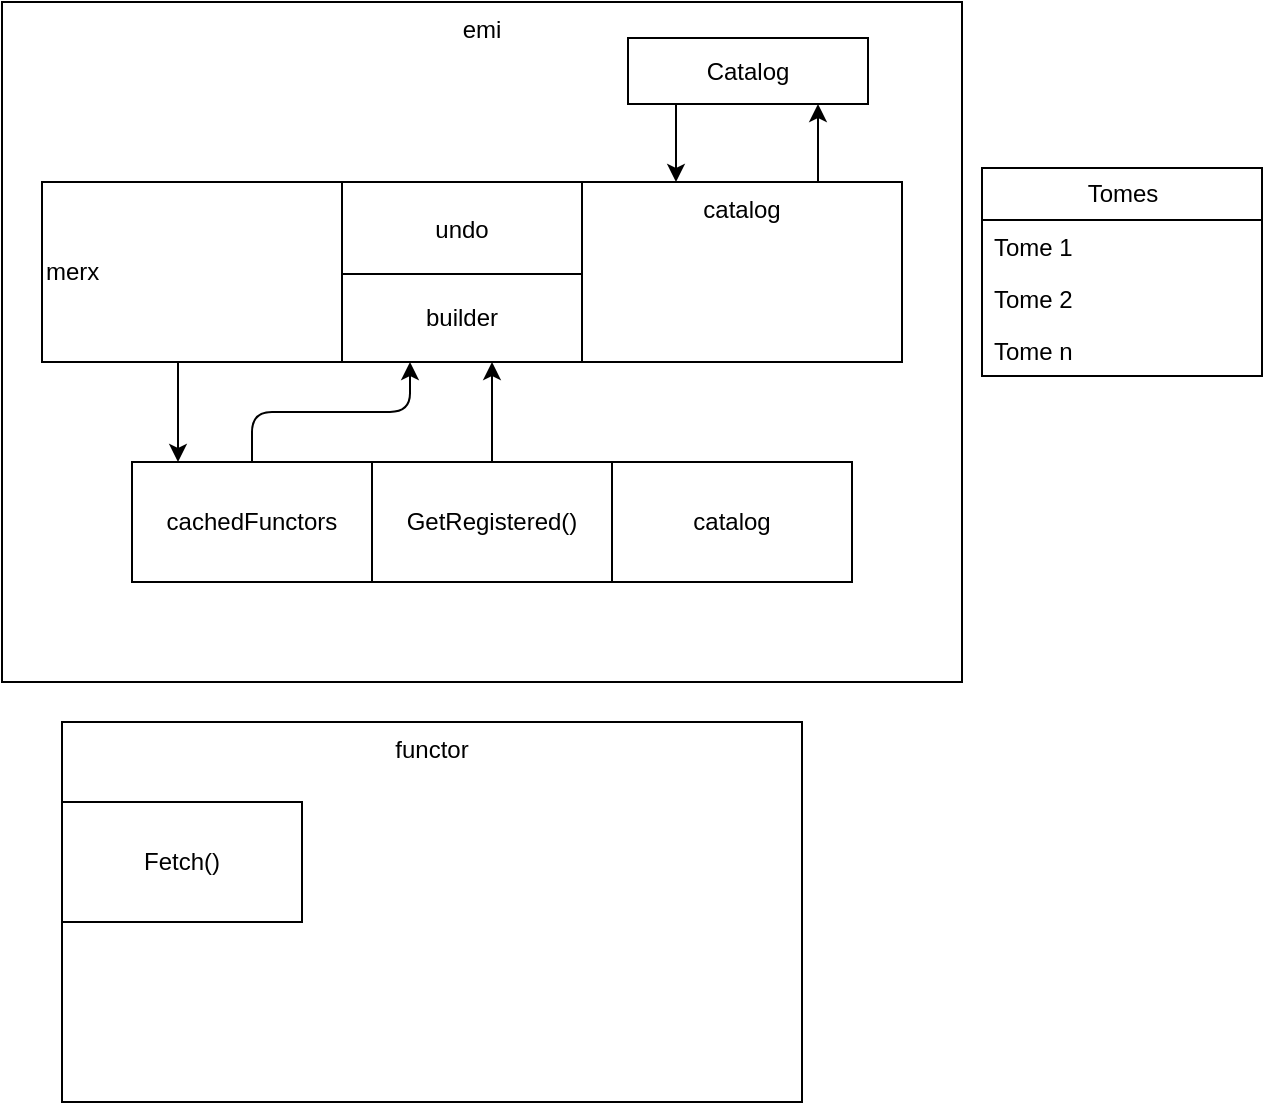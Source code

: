 <mxfile>
    <diagram id="ePoenWxwy2f1WUay4UPw" name="Page-1">
        <mxGraphModel dx="726" dy="773" grid="1" gridSize="10" guides="1" tooltips="1" connect="1" arrows="1" fold="1" page="1" pageScale="1" pageWidth="850" pageHeight="1100" math="0" shadow="0">
            <root>
                <mxCell id="0"/>
                <mxCell id="1" parent="0"/>
                <mxCell id="2" value="emi" style="rounded=0;whiteSpace=wrap;html=1;verticalAlign=top;" vertex="1" parent="1">
                    <mxGeometry x="190" y="70" width="480" height="340" as="geometry"/>
                </mxCell>
                <mxCell id="28" style="edgeStyle=orthogonalEdgeStyle;jumpStyle=arc;html=1;startArrow=none;startFill=0;endArrow=classic;endFill=1;" edge="1" parent="1" source="3" target="6">
                    <mxGeometry relative="1" as="geometry">
                        <Array as="points">
                            <mxPoint x="278" y="253"/>
                            <mxPoint x="278" y="253"/>
                        </Array>
                    </mxGeometry>
                </mxCell>
                <mxCell id="3" value="merx" style="rounded=0;whiteSpace=wrap;html=1;verticalAlign=middle;align=left;" vertex="1" parent="1">
                    <mxGeometry x="210" y="160" width="430" height="90" as="geometry"/>
                </mxCell>
                <mxCell id="6" value="cachedFunctors" style="rounded=0;whiteSpace=wrap;html=1;" vertex="1" parent="1">
                    <mxGeometry x="255" y="300" width="120" height="60" as="geometry"/>
                </mxCell>
                <mxCell id="11" value="Tomes" style="swimlane;fontStyle=0;childLayout=stackLayout;horizontal=1;startSize=26;fillColor=none;horizontalStack=0;resizeParent=1;resizeParentMax=0;resizeLast=0;collapsible=1;marginBottom=0;html=1;" vertex="1" parent="1">
                    <mxGeometry x="680" y="153" width="140" height="104" as="geometry"/>
                </mxCell>
                <mxCell id="12" value="Tome 1" style="text;strokeColor=none;fillColor=none;align=left;verticalAlign=top;spacingLeft=4;spacingRight=4;overflow=hidden;rotatable=0;points=[[0,0.5],[1,0.5]];portConstraint=eastwest;whiteSpace=wrap;html=1;" vertex="1" parent="11">
                    <mxGeometry y="26" width="140" height="26" as="geometry"/>
                </mxCell>
                <mxCell id="13" value="Tome 2" style="text;strokeColor=none;fillColor=none;align=left;verticalAlign=top;spacingLeft=4;spacingRight=4;overflow=hidden;rotatable=0;points=[[0,0.5],[1,0.5]];portConstraint=eastwest;whiteSpace=wrap;html=1;" vertex="1" parent="11">
                    <mxGeometry y="52" width="140" height="26" as="geometry"/>
                </mxCell>
                <mxCell id="14" value="Tome n" style="text;strokeColor=none;fillColor=none;align=left;verticalAlign=top;spacingLeft=4;spacingRight=4;overflow=hidden;rotatable=0;points=[[0,0.5],[1,0.5]];portConstraint=eastwest;whiteSpace=wrap;html=1;" vertex="1" parent="11">
                    <mxGeometry y="78" width="140" height="26" as="geometry"/>
                </mxCell>
                <mxCell id="15" value="undo" style="rounded=0;whiteSpace=wrap;html=1;" vertex="1" parent="1">
                    <mxGeometry x="360" y="160" width="120" height="47" as="geometry"/>
                </mxCell>
                <mxCell id="16" value="builder" style="rounded=0;whiteSpace=wrap;html=1;" vertex="1" parent="1">
                    <mxGeometry x="360" y="206" width="120" height="44" as="geometry"/>
                </mxCell>
                <mxCell id="20" value="" style="endArrow=none;html=1;edgeStyle=orthogonalEdgeStyle;jumpStyle=arc;startArrow=classic;startFill=1;endFill=0;" edge="1" parent="1" source="16" target="6">
                    <mxGeometry width="50" height="50" relative="1" as="geometry">
                        <mxPoint x="420" y="320" as="sourcePoint"/>
                        <mxPoint x="470" y="270" as="targetPoint"/>
                        <Array as="points">
                            <mxPoint x="394" y="275"/>
                            <mxPoint x="315" y="275"/>
                        </Array>
                    </mxGeometry>
                </mxCell>
                <mxCell id="25" style="edgeStyle=orthogonalEdgeStyle;html=1;endArrow=none;startArrow=classic;startFill=1;endFill=0;" edge="1" parent="1" source="16" target="21">
                    <mxGeometry relative="1" as="geometry">
                        <Array as="points">
                            <mxPoint x="435" y="264"/>
                            <mxPoint x="435" y="264"/>
                        </Array>
                        <mxPoint x="420" y="250" as="sourcePoint"/>
                    </mxGeometry>
                </mxCell>
                <mxCell id="21" value="GetRegistered()" style="rounded=0;whiteSpace=wrap;html=1;" vertex="1" parent="1">
                    <mxGeometry x="375" y="300" width="120" height="60" as="geometry"/>
                </mxCell>
                <mxCell id="29" value="catalog" style="rounded=0;whiteSpace=wrap;html=1;" vertex="1" parent="1">
                    <mxGeometry x="495" y="300" width="120" height="60" as="geometry"/>
                </mxCell>
                <mxCell id="32" style="edgeStyle=orthogonalEdgeStyle;jumpStyle=arc;html=1;startArrow=none;startFill=0;endArrow=classic;endFill=1;" edge="1" parent="1" source="30" target="31">
                    <mxGeometry relative="1" as="geometry">
                        <Array as="points">
                            <mxPoint x="527" y="148"/>
                            <mxPoint x="527" y="148"/>
                        </Array>
                    </mxGeometry>
                </mxCell>
                <mxCell id="30" value="Catalog" style="rounded=0;whiteSpace=wrap;html=1;" vertex="1" parent="1">
                    <mxGeometry x="503" y="88" width="120" height="33" as="geometry"/>
                </mxCell>
                <mxCell id="33" style="edgeStyle=orthogonalEdgeStyle;jumpStyle=arc;html=1;startArrow=none;startFill=0;endArrow=classic;endFill=1;" edge="1" parent="1" source="31" target="30">
                    <mxGeometry relative="1" as="geometry">
                        <Array as="points">
                            <mxPoint x="598" y="141"/>
                            <mxPoint x="598" y="141"/>
                        </Array>
                    </mxGeometry>
                </mxCell>
                <mxCell id="31" value="catalog" style="rounded=0;whiteSpace=wrap;html=1;verticalAlign=top;" vertex="1" parent="1">
                    <mxGeometry x="480" y="160" width="160" height="90" as="geometry"/>
                </mxCell>
                <mxCell id="37" value="functor" style="rounded=0;whiteSpace=wrap;html=1;align=center;verticalAlign=top;" vertex="1" parent="1">
                    <mxGeometry x="220" y="430" width="370" height="190" as="geometry"/>
                </mxCell>
                <mxCell id="34" value="Fetch()" style="rounded=0;whiteSpace=wrap;html=1;" vertex="1" parent="1">
                    <mxGeometry x="220" y="470" width="120" height="60" as="geometry"/>
                </mxCell>
            </root>
        </mxGraphModel>
    </diagram>
    <diagram id="_m4ThAp0JPh5HxWTw3F7" name="Page-1">
        <mxGraphModel dx="930" dy="1144" grid="1" gridSize="10" guides="1" tooltips="1" connect="1" arrows="1" fold="1" page="0" pageScale="1" pageWidth="850" pageHeight="1100" math="0" shadow="0">
            <root>
                <mxCell id="0"/>
                <mxCell id="1" parent="0"/>
            </root>
        </mxGraphModel>
    </diagram>
</mxfile>